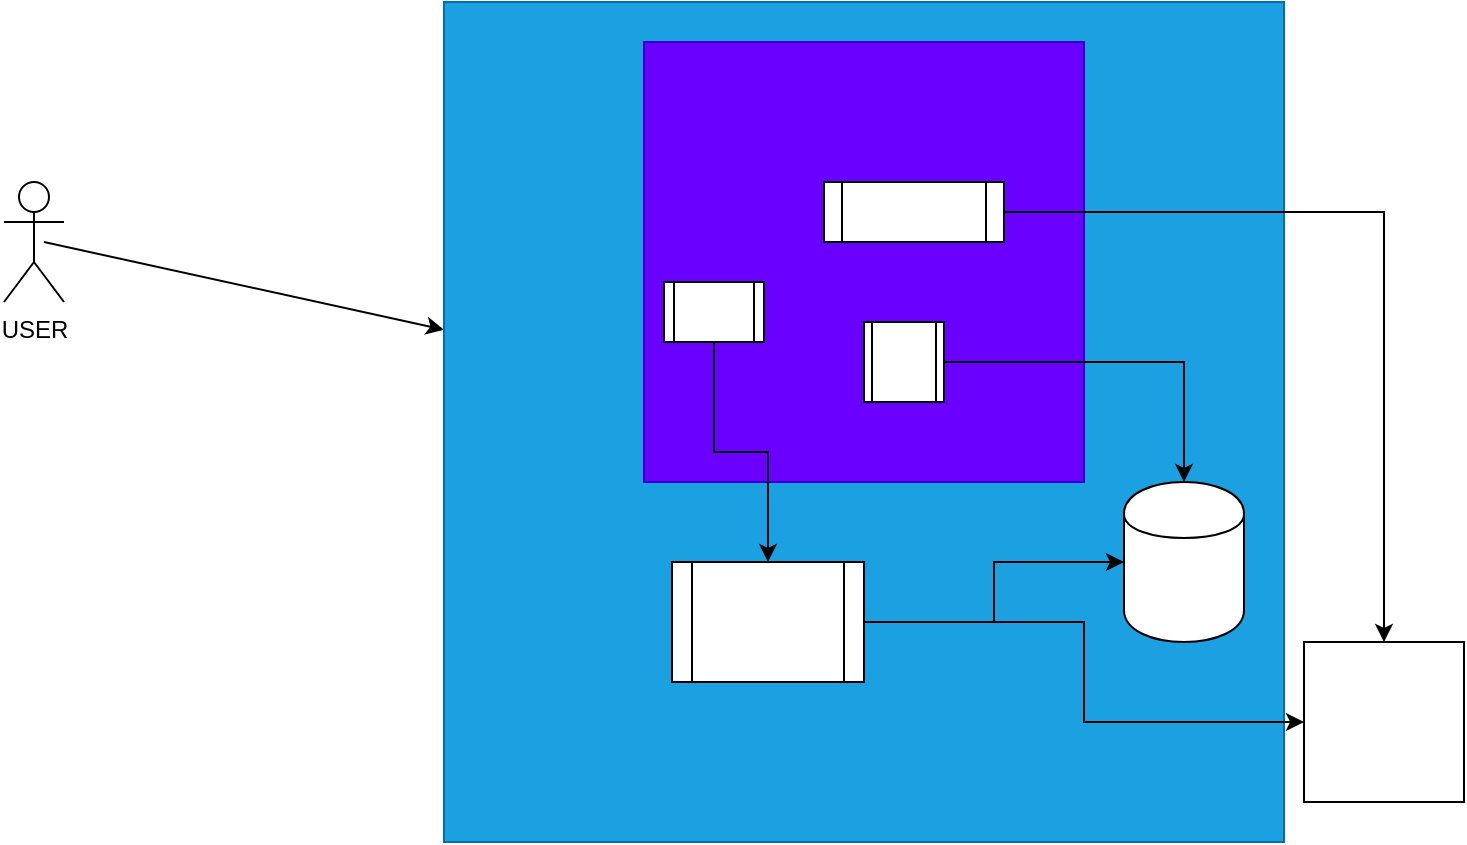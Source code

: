 <mxfile version="13.1.3">
    <diagram id="6hGFLwfOUW9BJ-s0fimq" name="Page-1">
        <mxGraphModel dx="699" dy="478" grid="1" gridSize="10" guides="1" tooltips="1" connect="1" arrows="1" fold="1" page="1" pageScale="1" pageWidth="827" pageHeight="1169" math="0" shadow="0">
            <root>
                <mxCell id="0"/>
                <mxCell id="1" parent="0"/>
                <mxCell id="2" value="USER" style="shape=umlActor;verticalLabelPosition=bottom;labelBackgroundColor=#ffffff;verticalAlign=top;html=1;outlineConnect=0;fontColor=#000000;" vertex="1" parent="1">
                    <mxGeometry x="80" y="220" width="30" height="60" as="geometry"/>
                </mxCell>
                <mxCell id="3" value="" style="endArrow=classic;html=1;fontColor=#000000;" edge="1" parent="1" target="4">
                    <mxGeometry width="50" height="50" relative="1" as="geometry">
                        <mxPoint x="100" y="250" as="sourcePoint"/>
                        <mxPoint x="220" y="250" as="targetPoint"/>
                    </mxGeometry>
                </mxCell>
                <mxCell id="4" value="AWS" style="whiteSpace=wrap;html=1;aspect=fixed;labelBackgroundColor=#C3ABD0;fillColor=#1ba1e2;strokeColor=#006EAF;fontColor=#ffffff;" vertex="1" parent="1">
                    <mxGeometry x="300" y="130" width="420" height="420" as="geometry"/>
                </mxCell>
                <mxCell id="10" style="edgeStyle=orthogonalEdgeStyle;rounded=0;orthogonalLoop=1;jettySize=auto;html=1;fontColor=#FFFFFF;" edge="1" parent="1" source="5" target="6">
                    <mxGeometry relative="1" as="geometry"/>
                </mxCell>
                <mxCell id="11" style="edgeStyle=orthogonalEdgeStyle;rounded=0;orthogonalLoop=1;jettySize=auto;html=1;fontColor=#FFFFFF;" edge="1" parent="1" source="5" target="8">
                    <mxGeometry relative="1" as="geometry"/>
                </mxCell>
                <mxCell id="5" value="&lt;font color=&quot;#ffffff&quot;&gt;backend&lt;/font&gt;" style="shape=process;whiteSpace=wrap;html=1;backgroundOutline=1;fontColor=#000000;" vertex="1" parent="1">
                    <mxGeometry x="414" y="410" width="96" height="60" as="geometry"/>
                </mxCell>
                <mxCell id="6" value="" style="shape=cylinder;whiteSpace=wrap;html=1;boundedLbl=1;backgroundOutline=1;fontColor=#000000;" vertex="1" parent="1">
                    <mxGeometry x="640" y="370" width="60" height="80" as="geometry"/>
                </mxCell>
                <mxCell id="8" value="sub sys" style="whiteSpace=wrap;html=1;aspect=fixed;fontColor=#FFFFFF;" vertex="1" parent="1">
                    <mxGeometry x="730" y="450" width="80" height="80" as="geometry"/>
                </mxCell>
                <mxCell id="13" value="" style="whiteSpace=wrap;html=1;aspect=fixed;fontColor=#ffffff;fillColor=#6a00ff;strokeColor=#3700CC;" vertex="1" parent="1">
                    <mxGeometry x="400" y="150" width="220" height="220" as="geometry"/>
                </mxCell>
                <mxCell id="16" style="edgeStyle=orthogonalEdgeStyle;rounded=0;orthogonalLoop=1;jettySize=auto;html=1;fontColor=#FFFFFF;" edge="1" parent="1" source="15" target="6">
                    <mxGeometry relative="1" as="geometry"/>
                </mxCell>
                <mxCell id="15" value="" style="shape=process;whiteSpace=wrap;html=1;backgroundOutline=1;labelBackgroundColor=#C3ABD0;fontColor=#FFFFFF;" vertex="1" parent="1">
                    <mxGeometry x="510" y="290" width="40" height="40" as="geometry"/>
                </mxCell>
                <mxCell id="18" style="edgeStyle=orthogonalEdgeStyle;rounded=0;orthogonalLoop=1;jettySize=auto;html=1;fontColor=#FFFFFF;" edge="1" parent="1" source="17" target="5">
                    <mxGeometry relative="1" as="geometry"/>
                </mxCell>
                <mxCell id="17" value="" style="shape=process;whiteSpace=wrap;html=1;backgroundOutline=1;labelBackgroundColor=#C3ABD0;fontColor=#FFFFFF;" vertex="1" parent="1">
                    <mxGeometry x="410" y="270" width="50" height="30" as="geometry"/>
                </mxCell>
                <mxCell id="21" style="edgeStyle=orthogonalEdgeStyle;rounded=0;orthogonalLoop=1;jettySize=auto;html=1;entryX=0.5;entryY=0;entryDx=0;entryDy=0;fontColor=#FFFFFF;" edge="1" parent="1" source="19" target="8">
                    <mxGeometry relative="1" as="geometry"/>
                </mxCell>
                <mxCell id="19" value="" style="shape=process;whiteSpace=wrap;html=1;backgroundOutline=1;labelBackgroundColor=#C3ABD0;fontColor=#FFFFFF;" vertex="1" parent="1">
                    <mxGeometry x="490" y="220" width="90" height="30" as="geometry"/>
                </mxCell>
            </root>
        </mxGraphModel>
    </diagram>
</mxfile>